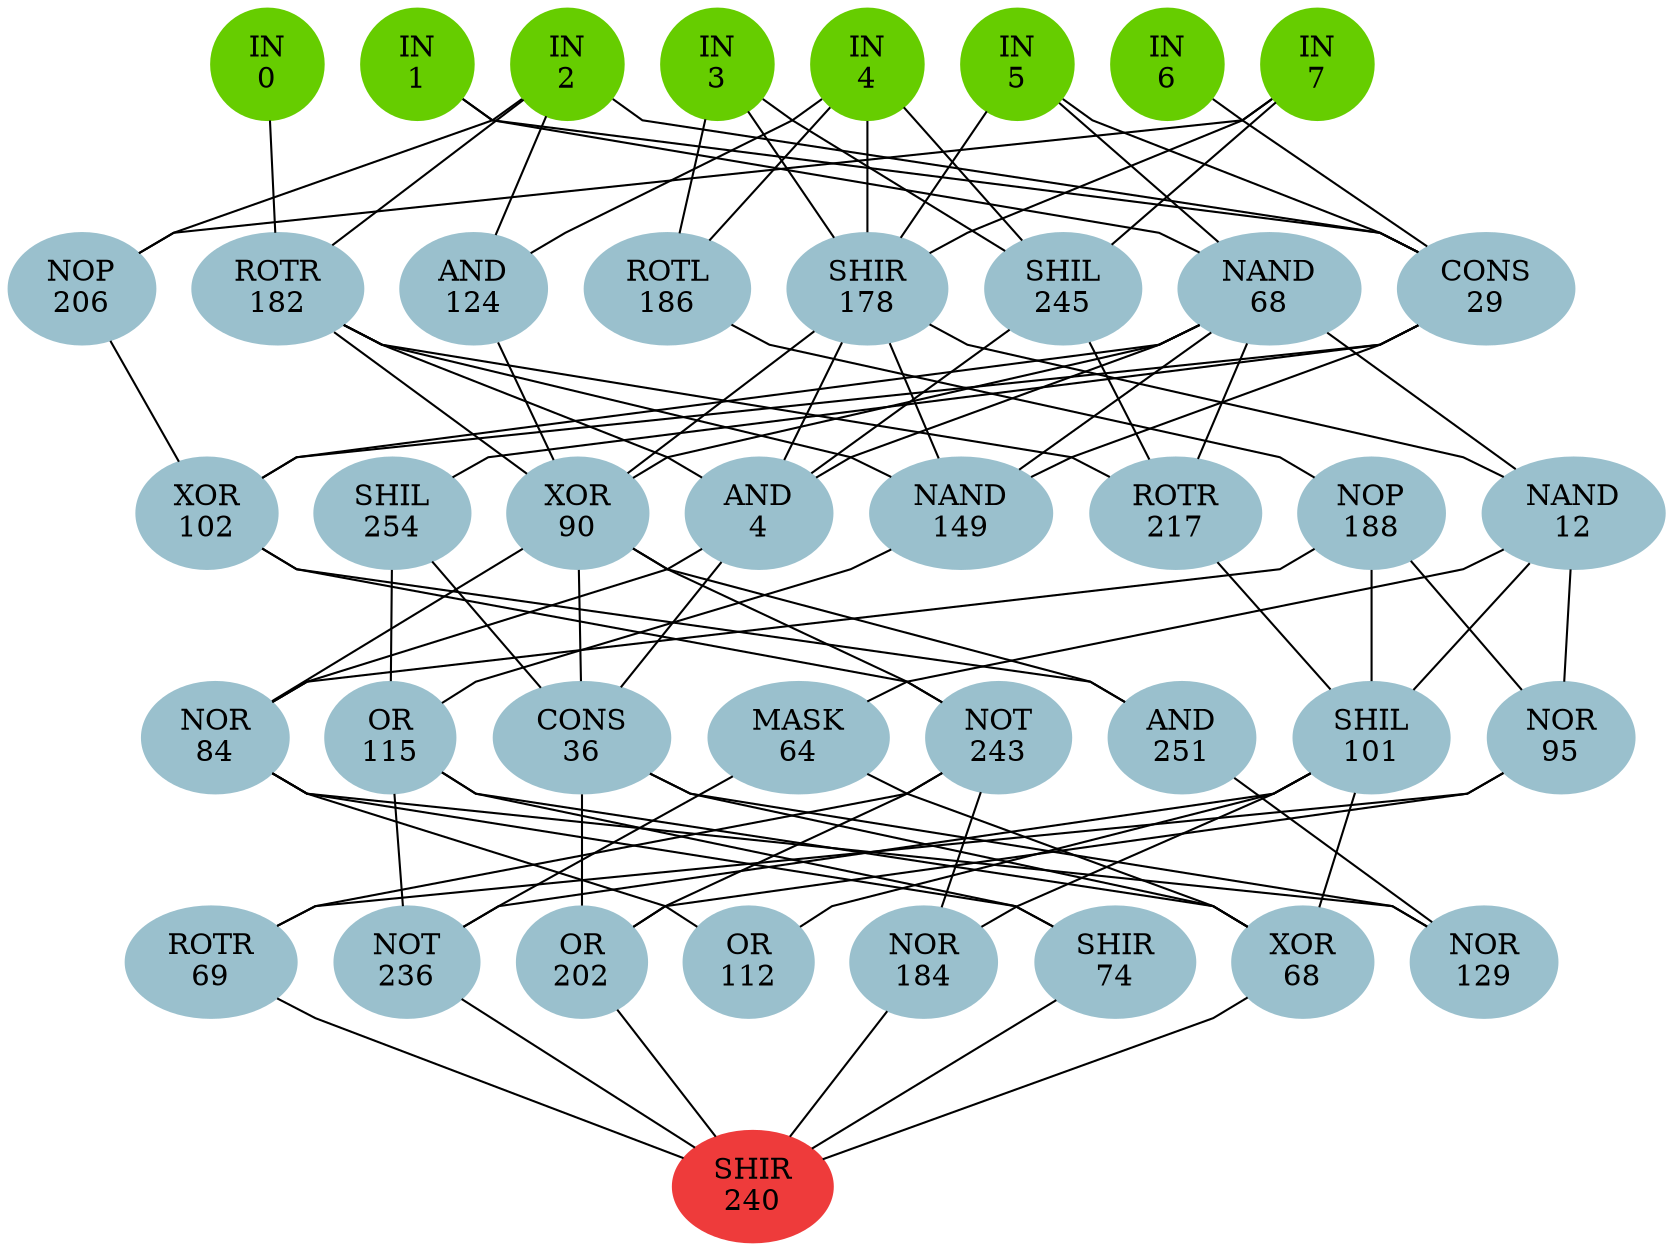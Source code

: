 graph EACircuit {
rankdir=BT;
ranksep=0.75;
ordering=out;
splines=polyline;
node [style=filled, color=lightblue2];

{ rank=same;
node [color=chartreuse3];
"-1_0"[label="IN\n0"];
node [color=chartreuse3];
"-1_1"[label="IN\n1"];
node [color=chartreuse3];
"-1_2"[label="IN\n2"];
node [color=chartreuse3];
"-1_3"[label="IN\n3"];
node [color=chartreuse3];
"-1_4"[label="IN\n4"];
node [color=chartreuse3];
"-1_5"[label="IN\n5"];
node [color=chartreuse3];
"-1_6"[label="IN\n6"];
node [color=chartreuse3];
"-1_7"[label="IN\n7"];
}
{ rank=same;
node [color=lightblue3];
"0_0"[label="NOP\n206"];
node [color=lightblue3];
"0_1"[label="ROTR\n182"];
node [color=lightblue3];
"0_2"[label="AND\n124"];
node [color=lightblue3];
"0_3"[label="ROTL\n186"];
node [color=lightblue3];
"0_4"[label="SHIR\n178"];
node [color=lightblue3];
"0_5"[label="SHIL\n245"];
node [color=lightblue3];
"0_6"[label="NAND\n68"];
node [color=lightblue3];
"0_7"[label="CONS\n29"];
}
{ rank=same;
node [color=lightblue3];
"1_0"[label="XOR\n102"];
node [color=lightblue3];
"1_1"[label="SHIL\n254"];
node [color=lightblue3];
"1_2"[label="XOR\n90"];
node [color=lightblue3];
"1_3"[label="AND\n4"];
node [color=lightblue3];
"1_4"[label="NAND\n149"];
node [color=lightblue3];
"1_5"[label="ROTR\n217"];
node [color=lightblue3];
"1_6"[label="NOP\n188"];
node [color=lightblue3];
"1_7"[label="NAND\n12"];
}
{ rank=same;
node [color=lightblue3];
"2_0"[label="NOR\n84"];
node [color=lightblue3];
"2_1"[label="OR\n115"];
node [color=lightblue3];
"2_2"[label="CONS\n36"];
node [color=lightblue3];
"2_3"[label="MASK\n64"];
node [color=lightblue3];
"2_4"[label="NOT\n243"];
node [color=lightblue3];
"2_5"[label="AND\n251"];
node [color=lightblue3];
"2_6"[label="SHIL\n101"];
node [color=lightblue3];
"2_7"[label="NOR\n95"];
}
{ rank=same;
node [color=lightblue3];
"3_0"[label="ROTR\n69"];
node [color=lightblue3];
"3_1"[label="NOT\n236"];
node [color=lightblue3];
"3_2"[label="OR\n202"];
node [color=lightblue3];
"3_3"[label="OR\n112"];
node [color=lightblue3];
"3_4"[label="NOR\n184"];
node [color=lightblue3];
"3_5"[label="SHIR\n74"];
node [color=lightblue3];
"3_6"[label="XOR\n68"];
node [color=lightblue3];
"3_7"[label="NOR\n129"];
}
{ rank=same;
node [color=brown2];
"4_0"[label="SHIR\n240"];
}
edge[style=invis];
"-1_0" -- "-1_1" -- "-1_2" -- "-1_3" -- "-1_4" -- "-1_5" -- "-1_6" -- "-1_7";
"0_0" -- "0_1" -- "0_2" -- "0_3" -- "0_4" -- "0_5" -- "0_6" -- "0_7";
"1_0" -- "1_1" -- "1_2" -- "1_3" -- "1_4" -- "1_5" -- "1_6" -- "1_7";
"2_0" -- "2_1" -- "2_2" -- "2_3" -- "2_4" -- "2_5" -- "2_6" -- "2_7";
"3_0" -- "3_1" -- "3_2" -- "3_3" -- "3_4" -- "3_5" -- "3_6" -- "3_7";
"4_0" -- "4_0";
edge[style=solid];
"0_0" -- "-1_2";
"0_0" -- "-1_7";
"0_1" -- "-1_0";
"0_1" -- "-1_2";
"0_2" -- "-1_2";
"0_2" -- "-1_4";
"0_3" -- "-1_3";
"0_3" -- "-1_4";
"0_4" -- "-1_3";
"0_4" -- "-1_4";
"0_4" -- "-1_5";
"0_4" -- "-1_7";
"0_5" -- "-1_3";
"0_5" -- "-1_4";
"0_5" -- "-1_7";
"0_6" -- "-1_1";
"0_6" -- "-1_5";
"0_7" -- "-1_1";
"0_7" -- "-1_2";
"0_7" -- "-1_5";
"0_7" -- "-1_6";
"1_0" -- "0_0";
"1_0" -- "0_6";
"1_0" -- "0_7";
"1_1" -- "0_7";
"1_2" -- "0_1";
"1_2" -- "0_2";
"1_2" -- "0_4";
"1_2" -- "0_6";
"1_3" -- "0_1";
"1_3" -- "0_4";
"1_3" -- "0_5";
"1_3" -- "0_6";
"1_4" -- "0_1";
"1_4" -- "0_4";
"1_4" -- "0_6";
"1_4" -- "0_7";
"1_5" -- "0_1";
"1_5" -- "0_5";
"1_5" -- "0_6";
"1_6" -- "0_3";
"1_7" -- "0_4";
"1_7" -- "0_6";
"2_0" -- "1_2";
"2_0" -- "1_3";
"2_0" -- "1_6";
"2_1" -- "1_1";
"2_1" -- "1_4";
"2_2" -- "1_1";
"2_2" -- "1_2";
"2_2" -- "1_3";
"2_3" -- "1_7";
"2_4" -- "1_0";
"2_4" -- "1_2";
"2_5" -- "1_0";
"2_5" -- "1_2";
"2_6" -- "1_5";
"2_6" -- "1_6";
"2_6" -- "1_7";
"2_7" -- "1_6";
"2_7" -- "1_7";
"3_0" -- "2_4";
"3_0" -- "2_7";
"3_1" -- "2_1";
"3_1" -- "2_3";
"3_1" -- "2_6";
"3_2" -- "2_2";
"3_2" -- "2_4";
"3_2" -- "2_7";
"3_3" -- "2_0";
"3_3" -- "2_6";
"3_4" -- "2_4";
"3_4" -- "2_6";
"3_5" -- "2_0";
"3_5" -- "2_1";
"3_6" -- "2_1";
"3_6" -- "2_2";
"3_6" -- "2_3";
"3_6" -- "2_6";
"3_7" -- "2_0";
"3_7" -- "2_2";
"3_7" -- "2_5";
"4_0" -- "3_0";
"4_0" -- "3_1";
"4_0" -- "3_2";
"4_0" -- "3_4";
"4_0" -- "3_5";
"4_0" -- "3_6";
}
